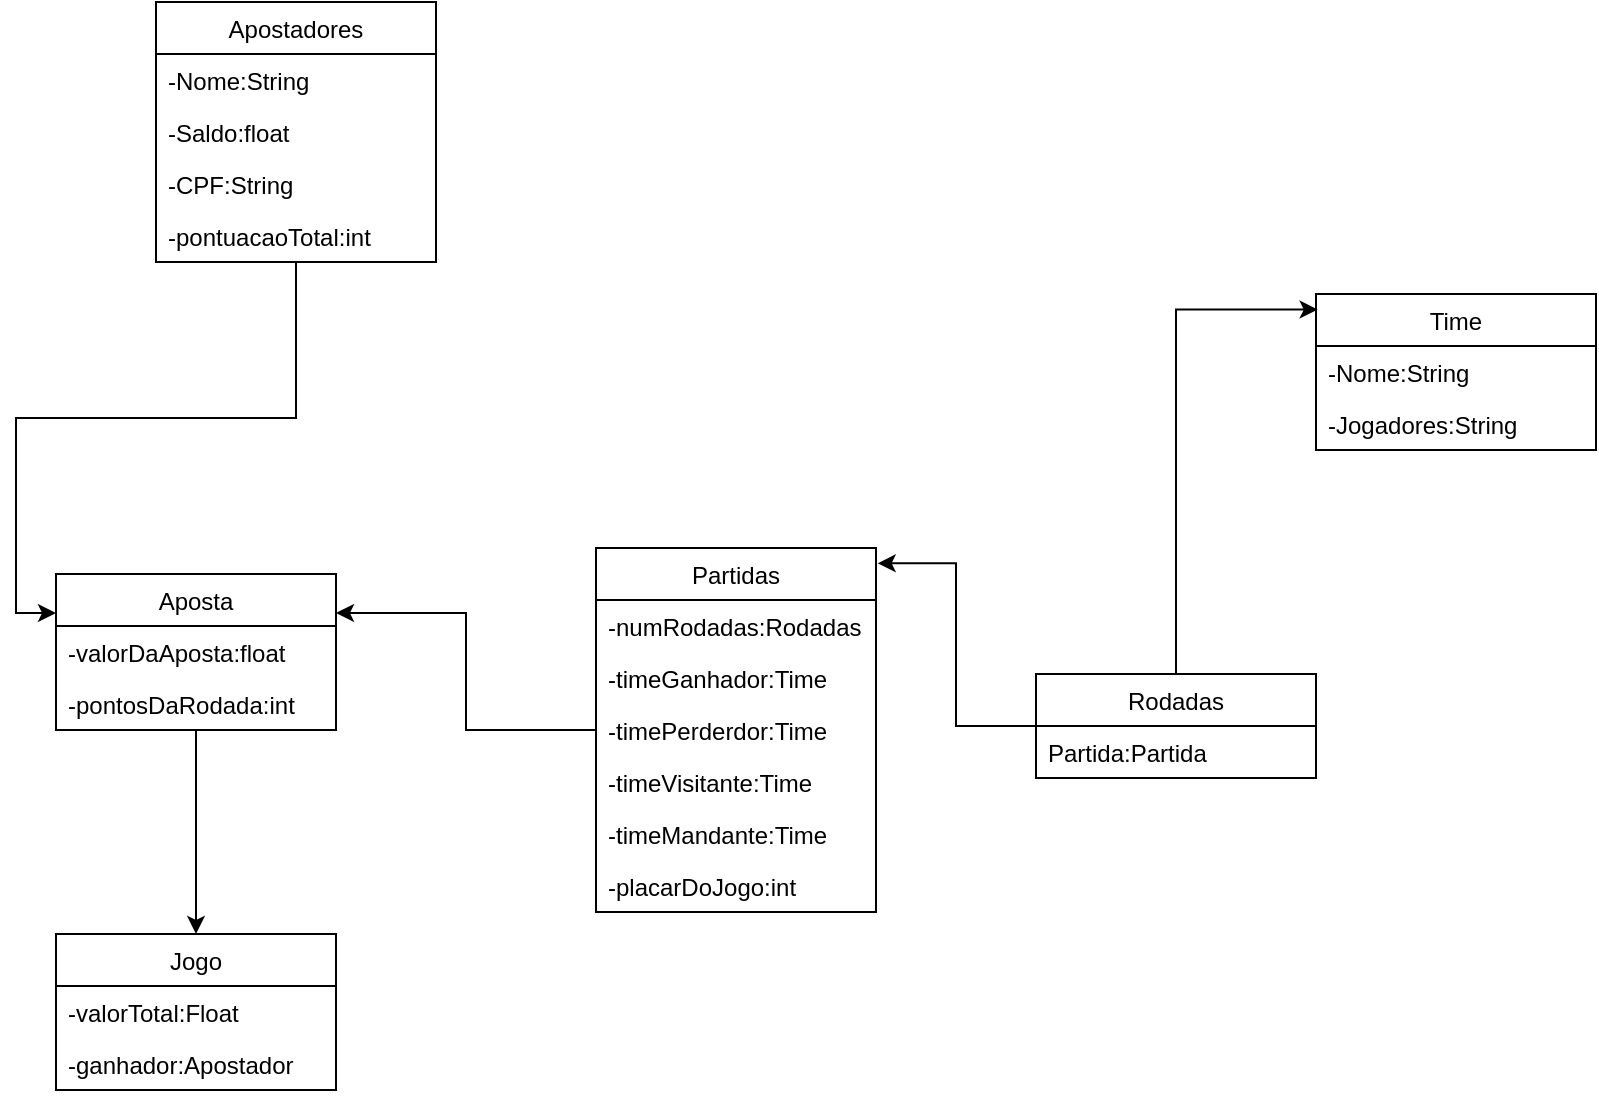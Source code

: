 <mxfile version="20.4.0" type="github"><diagram id="2HOUaPJ0ZYnqZSLvWqZ7" name="Página-1"><mxGraphModel dx="1247" dy="715" grid="1" gridSize="10" guides="1" tooltips="1" connect="1" arrows="1" fold="1" page="1" pageScale="1" pageWidth="827" pageHeight="1169" math="0" shadow="0"><root><mxCell id="0"/><mxCell id="1" parent="0"/><mxCell id="VEGXcODM3sqmb1IiVTYD-23" style="edgeStyle=orthogonalEdgeStyle;rounded=0;orthogonalLoop=1;jettySize=auto;html=1;entryX=0;entryY=0.25;entryDx=0;entryDy=0;" parent="1" source="VEGXcODM3sqmb1IiVTYD-1" target="VEGXcODM3sqmb1IiVTYD-5" edge="1"><mxGeometry relative="1" as="geometry"/></mxCell><mxCell id="VEGXcODM3sqmb1IiVTYD-1" value="Apostadores" style="swimlane;fontStyle=0;childLayout=stackLayout;horizontal=1;startSize=26;fillColor=none;horizontalStack=0;resizeParent=1;resizeParentMax=0;resizeLast=0;collapsible=1;marginBottom=0;" parent="1" vertex="1"><mxGeometry x="80" y="34" width="140" height="130" as="geometry"/></mxCell><mxCell id="VEGXcODM3sqmb1IiVTYD-2" value="-Nome:String" style="text;strokeColor=none;fillColor=none;align=left;verticalAlign=top;spacingLeft=4;spacingRight=4;overflow=hidden;rotatable=0;points=[[0,0.5],[1,0.5]];portConstraint=eastwest;" parent="VEGXcODM3sqmb1IiVTYD-1" vertex="1"><mxGeometry y="26" width="140" height="26" as="geometry"/></mxCell><mxCell id="VEGXcODM3sqmb1IiVTYD-3" value="-Saldo:float" style="text;strokeColor=none;fillColor=none;align=left;verticalAlign=top;spacingLeft=4;spacingRight=4;overflow=hidden;rotatable=0;points=[[0,0.5],[1,0.5]];portConstraint=eastwest;" parent="VEGXcODM3sqmb1IiVTYD-1" vertex="1"><mxGeometry y="52" width="140" height="26" as="geometry"/></mxCell><mxCell id="VEGXcODM3sqmb1IiVTYD-42" value="-CPF:String" style="text;strokeColor=none;fillColor=none;align=left;verticalAlign=top;spacingLeft=4;spacingRight=4;overflow=hidden;rotatable=0;points=[[0,0.5],[1,0.5]];portConstraint=eastwest;" parent="VEGXcODM3sqmb1IiVTYD-1" vertex="1"><mxGeometry y="78" width="140" height="26" as="geometry"/></mxCell><mxCell id="VEGXcODM3sqmb1IiVTYD-41" value="-pontuacaoTotal:int" style="text;strokeColor=none;fillColor=none;align=left;verticalAlign=top;spacingLeft=4;spacingRight=4;overflow=hidden;rotatable=0;points=[[0,0.5],[1,0.5]];portConstraint=eastwest;" parent="VEGXcODM3sqmb1IiVTYD-1" vertex="1"><mxGeometry y="104" width="140" height="26" as="geometry"/></mxCell><mxCell id="VEGXcODM3sqmb1IiVTYD-37" style="edgeStyle=orthogonalEdgeStyle;rounded=0;orthogonalLoop=1;jettySize=auto;html=1;entryX=0.5;entryY=0;entryDx=0;entryDy=0;" parent="1" source="VEGXcODM3sqmb1IiVTYD-5" target="VEGXcODM3sqmb1IiVTYD-28" edge="1"><mxGeometry relative="1" as="geometry"/></mxCell><mxCell id="VEGXcODM3sqmb1IiVTYD-5" value="Aposta" style="swimlane;fontStyle=0;childLayout=stackLayout;horizontal=1;startSize=26;fillColor=none;horizontalStack=0;resizeParent=1;resizeParentMax=0;resizeLast=0;collapsible=1;marginBottom=0;" parent="1" vertex="1"><mxGeometry x="30" y="320" width="140" height="78" as="geometry"/></mxCell><mxCell id="VEGXcODM3sqmb1IiVTYD-6" value="-valorDaAposta:float" style="text;strokeColor=none;fillColor=none;align=left;verticalAlign=top;spacingLeft=4;spacingRight=4;overflow=hidden;rotatable=0;points=[[0,0.5],[1,0.5]];portConstraint=eastwest;" parent="VEGXcODM3sqmb1IiVTYD-5" vertex="1"><mxGeometry y="26" width="140" height="26" as="geometry"/></mxCell><mxCell id="VEGXcODM3sqmb1IiVTYD-8" value="-pontosDaRodada:int" style="text;strokeColor=none;fillColor=none;align=left;verticalAlign=top;spacingLeft=4;spacingRight=4;overflow=hidden;rotatable=0;points=[[0,0.5],[1,0.5]];portConstraint=eastwest;" parent="VEGXcODM3sqmb1IiVTYD-5" vertex="1"><mxGeometry y="52" width="140" height="26" as="geometry"/></mxCell><mxCell id="VEGXcODM3sqmb1IiVTYD-43" style="edgeStyle=orthogonalEdgeStyle;rounded=0;orthogonalLoop=1;jettySize=auto;html=1;entryX=1;entryY=0.25;entryDx=0;entryDy=0;" parent="1" source="VEGXcODM3sqmb1IiVTYD-13" target="VEGXcODM3sqmb1IiVTYD-5" edge="1"><mxGeometry relative="1" as="geometry"/></mxCell><mxCell id="VEGXcODM3sqmb1IiVTYD-13" value="Partidas" style="swimlane;fontStyle=0;childLayout=stackLayout;horizontal=1;startSize=26;fillColor=none;horizontalStack=0;resizeParent=1;resizeParentMax=0;resizeLast=0;collapsible=1;marginBottom=0;" parent="1" vertex="1"><mxGeometry x="300" y="307" width="140" height="182" as="geometry"/></mxCell><mxCell id="VEGXcODM3sqmb1IiVTYD-14" value="-numRodadas:Rodadas" style="text;strokeColor=none;fillColor=none;align=left;verticalAlign=top;spacingLeft=4;spacingRight=4;overflow=hidden;rotatable=0;points=[[0,0.5],[1,0.5]];portConstraint=eastwest;" parent="VEGXcODM3sqmb1IiVTYD-13" vertex="1"><mxGeometry y="26" width="140" height="26" as="geometry"/></mxCell><mxCell id="VEGXcODM3sqmb1IiVTYD-15" value="-timeGanhador:Time" style="text;strokeColor=none;fillColor=none;align=left;verticalAlign=top;spacingLeft=4;spacingRight=4;overflow=hidden;rotatable=0;points=[[0,0.5],[1,0.5]];portConstraint=eastwest;" parent="VEGXcODM3sqmb1IiVTYD-13" vertex="1"><mxGeometry y="52" width="140" height="26" as="geometry"/></mxCell><mxCell id="VEGXcODM3sqmb1IiVTYD-45" value="-timePerderdor:Time" style="text;strokeColor=none;fillColor=none;align=left;verticalAlign=top;spacingLeft=4;spacingRight=4;overflow=hidden;rotatable=0;points=[[0,0.5],[1,0.5]];portConstraint=eastwest;" parent="VEGXcODM3sqmb1IiVTYD-13" vertex="1"><mxGeometry y="78" width="140" height="26" as="geometry"/></mxCell><mxCell id="VEGXcODM3sqmb1IiVTYD-16" value="-timeVisitante:Time" style="text;strokeColor=none;fillColor=none;align=left;verticalAlign=top;spacingLeft=4;spacingRight=4;overflow=hidden;rotatable=0;points=[[0,0.5],[1,0.5]];portConstraint=eastwest;" parent="VEGXcODM3sqmb1IiVTYD-13" vertex="1"><mxGeometry y="104" width="140" height="26" as="geometry"/></mxCell><mxCell id="VEGXcODM3sqmb1IiVTYD-46" value="-timeMandante:Time" style="text;strokeColor=none;fillColor=none;align=left;verticalAlign=top;spacingLeft=4;spacingRight=4;overflow=hidden;rotatable=0;points=[[0,0.5],[1,0.5]];portConstraint=eastwest;" parent="VEGXcODM3sqmb1IiVTYD-13" vertex="1"><mxGeometry y="130" width="140" height="26" as="geometry"/></mxCell><mxCell id="VEGXcODM3sqmb1IiVTYD-47" value="-placarDoJogo:int" style="text;strokeColor=none;fillColor=none;align=left;verticalAlign=top;spacingLeft=4;spacingRight=4;overflow=hidden;rotatable=0;points=[[0,0.5],[1,0.5]];portConstraint=eastwest;" parent="VEGXcODM3sqmb1IiVTYD-13" vertex="1"><mxGeometry y="156" width="140" height="26" as="geometry"/></mxCell><mxCell id="VEGXcODM3sqmb1IiVTYD-17" value="Time" style="swimlane;fontStyle=0;childLayout=stackLayout;horizontal=1;startSize=26;fillColor=none;horizontalStack=0;resizeParent=1;resizeParentMax=0;resizeLast=0;collapsible=1;marginBottom=0;" parent="1" vertex="1"><mxGeometry x="660" y="180" width="140" height="78" as="geometry"/></mxCell><mxCell id="VEGXcODM3sqmb1IiVTYD-52" value="-Nome:String" style="text;strokeColor=none;fillColor=none;align=left;verticalAlign=top;spacingLeft=4;spacingRight=4;overflow=hidden;rotatable=0;points=[[0,0.5],[1,0.5]];portConstraint=eastwest;" parent="VEGXcODM3sqmb1IiVTYD-17" vertex="1"><mxGeometry y="26" width="140" height="26" as="geometry"/></mxCell><mxCell id="VEGXcODM3sqmb1IiVTYD-19" value="-Jogadores:String " style="text;strokeColor=none;fillColor=none;align=left;verticalAlign=top;spacingLeft=4;spacingRight=4;overflow=hidden;rotatable=0;points=[[0,0.5],[1,0.5]];portConstraint=eastwest;" parent="VEGXcODM3sqmb1IiVTYD-17" vertex="1"><mxGeometry y="52" width="140" height="26" as="geometry"/></mxCell><mxCell id="VEGXcODM3sqmb1IiVTYD-28" value="Jogo" style="swimlane;fontStyle=0;childLayout=stackLayout;horizontal=1;startSize=26;fillColor=none;horizontalStack=0;resizeParent=1;resizeParentMax=0;resizeLast=0;collapsible=1;marginBottom=0;" parent="1" vertex="1"><mxGeometry x="30" y="500" width="140" height="78" as="geometry"/></mxCell><mxCell id="VEGXcODM3sqmb1IiVTYD-30" value="-valorTotal:Float" style="text;strokeColor=none;fillColor=none;align=left;verticalAlign=top;spacingLeft=4;spacingRight=4;overflow=hidden;rotatable=0;points=[[0,0.5],[1,0.5]];portConstraint=eastwest;" parent="VEGXcODM3sqmb1IiVTYD-28" vertex="1"><mxGeometry y="26" width="140" height="26" as="geometry"/></mxCell><mxCell id="VEGXcODM3sqmb1IiVTYD-31" value="-ganhador:Apostador" style="text;strokeColor=none;fillColor=none;align=left;verticalAlign=top;spacingLeft=4;spacingRight=4;overflow=hidden;rotatable=0;points=[[0,0.5],[1,0.5]];portConstraint=eastwest;" parent="VEGXcODM3sqmb1IiVTYD-28" vertex="1"><mxGeometry y="52" width="140" height="26" as="geometry"/></mxCell><mxCell id="VEGXcODM3sqmb1IiVTYD-53" style="edgeStyle=orthogonalEdgeStyle;rounded=0;orthogonalLoop=1;jettySize=auto;html=1;entryX=1.006;entryY=0.042;entryDx=0;entryDy=0;entryPerimeter=0;" parent="1" source="VEGXcODM3sqmb1IiVTYD-48" target="VEGXcODM3sqmb1IiVTYD-13" edge="1"><mxGeometry relative="1" as="geometry"/></mxCell><mxCell id="VEGXcODM3sqmb1IiVTYD-54" style="edgeStyle=orthogonalEdgeStyle;rounded=0;orthogonalLoop=1;jettySize=auto;html=1;entryX=0.006;entryY=0.1;entryDx=0;entryDy=0;entryPerimeter=0;" parent="1" source="VEGXcODM3sqmb1IiVTYD-48" target="VEGXcODM3sqmb1IiVTYD-17" edge="1"><mxGeometry relative="1" as="geometry"/></mxCell><mxCell id="VEGXcODM3sqmb1IiVTYD-48" value="Rodadas" style="swimlane;fontStyle=0;childLayout=stackLayout;horizontal=1;startSize=26;fillColor=none;horizontalStack=0;resizeParent=1;resizeParentMax=0;resizeLast=0;collapsible=1;marginBottom=0;" parent="1" vertex="1"><mxGeometry x="520" y="370" width="140" height="52" as="geometry"/></mxCell><mxCell id="VEGXcODM3sqmb1IiVTYD-49" value="Partida:Partida" style="text;strokeColor=none;fillColor=none;align=left;verticalAlign=top;spacingLeft=4;spacingRight=4;overflow=hidden;rotatable=0;points=[[0,0.5],[1,0.5]];portConstraint=eastwest;" parent="VEGXcODM3sqmb1IiVTYD-48" vertex="1"><mxGeometry y="26" width="140" height="26" as="geometry"/></mxCell></root></mxGraphModel></diagram></mxfile>